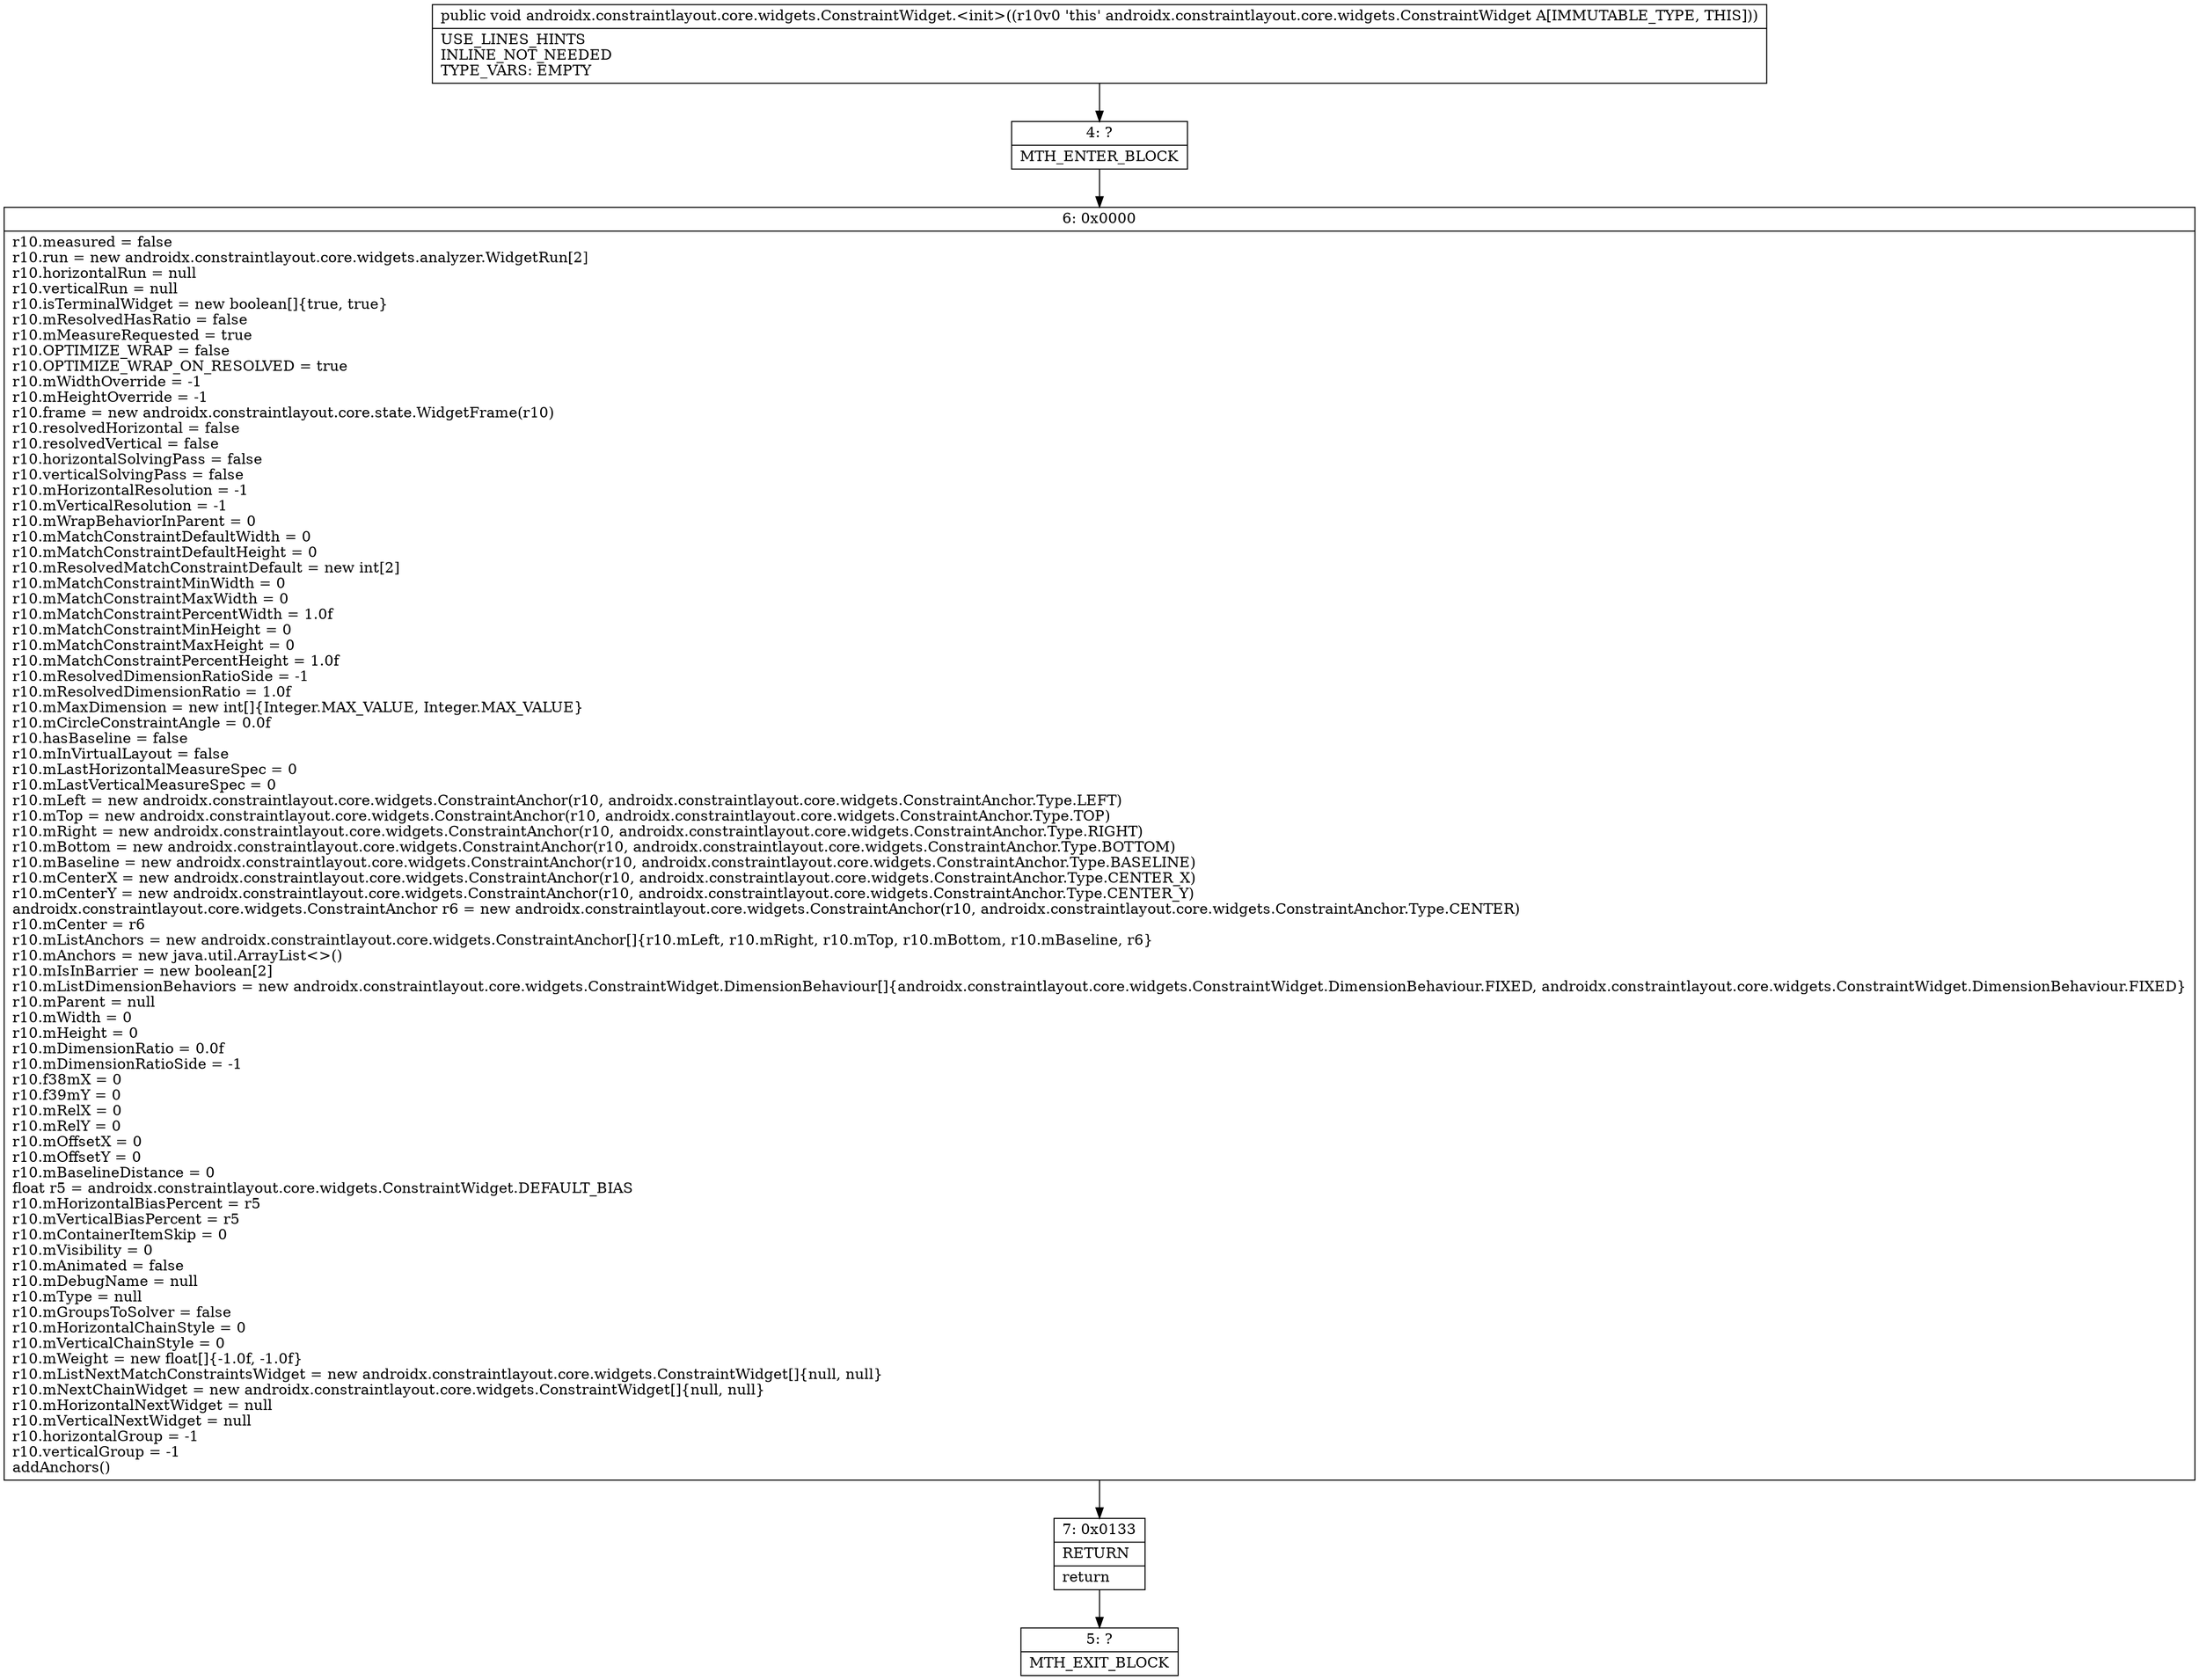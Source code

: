 digraph "CFG forandroidx.constraintlayout.core.widgets.ConstraintWidget.\<init\>()V" {
Node_4 [shape=record,label="{4\:\ ?|MTH_ENTER_BLOCK\l}"];
Node_6 [shape=record,label="{6\:\ 0x0000|r10.measured = false\lr10.run = new androidx.constraintlayout.core.widgets.analyzer.WidgetRun[2]\lr10.horizontalRun = null\lr10.verticalRun = null\lr10.isTerminalWidget = new boolean[]\{true, true\}\lr10.mResolvedHasRatio = false\lr10.mMeasureRequested = true\lr10.OPTIMIZE_WRAP = false\lr10.OPTIMIZE_WRAP_ON_RESOLVED = true\lr10.mWidthOverride = \-1\lr10.mHeightOverride = \-1\lr10.frame = new androidx.constraintlayout.core.state.WidgetFrame(r10)\lr10.resolvedHorizontal = false\lr10.resolvedVertical = false\lr10.horizontalSolvingPass = false\lr10.verticalSolvingPass = false\lr10.mHorizontalResolution = \-1\lr10.mVerticalResolution = \-1\lr10.mWrapBehaviorInParent = 0\lr10.mMatchConstraintDefaultWidth = 0\lr10.mMatchConstraintDefaultHeight = 0\lr10.mResolvedMatchConstraintDefault = new int[2]\lr10.mMatchConstraintMinWidth = 0\lr10.mMatchConstraintMaxWidth = 0\lr10.mMatchConstraintPercentWidth = 1.0f\lr10.mMatchConstraintMinHeight = 0\lr10.mMatchConstraintMaxHeight = 0\lr10.mMatchConstraintPercentHeight = 1.0f\lr10.mResolvedDimensionRatioSide = \-1\lr10.mResolvedDimensionRatio = 1.0f\lr10.mMaxDimension = new int[]\{Integer.MAX_VALUE, Integer.MAX_VALUE\}\lr10.mCircleConstraintAngle = 0.0f\lr10.hasBaseline = false\lr10.mInVirtualLayout = false\lr10.mLastHorizontalMeasureSpec = 0\lr10.mLastVerticalMeasureSpec = 0\lr10.mLeft = new androidx.constraintlayout.core.widgets.ConstraintAnchor(r10, androidx.constraintlayout.core.widgets.ConstraintAnchor.Type.LEFT)\lr10.mTop = new androidx.constraintlayout.core.widgets.ConstraintAnchor(r10, androidx.constraintlayout.core.widgets.ConstraintAnchor.Type.TOP)\lr10.mRight = new androidx.constraintlayout.core.widgets.ConstraintAnchor(r10, androidx.constraintlayout.core.widgets.ConstraintAnchor.Type.RIGHT)\lr10.mBottom = new androidx.constraintlayout.core.widgets.ConstraintAnchor(r10, androidx.constraintlayout.core.widgets.ConstraintAnchor.Type.BOTTOM)\lr10.mBaseline = new androidx.constraintlayout.core.widgets.ConstraintAnchor(r10, androidx.constraintlayout.core.widgets.ConstraintAnchor.Type.BASELINE)\lr10.mCenterX = new androidx.constraintlayout.core.widgets.ConstraintAnchor(r10, androidx.constraintlayout.core.widgets.ConstraintAnchor.Type.CENTER_X)\lr10.mCenterY = new androidx.constraintlayout.core.widgets.ConstraintAnchor(r10, androidx.constraintlayout.core.widgets.ConstraintAnchor.Type.CENTER_Y)\landroidx.constraintlayout.core.widgets.ConstraintAnchor r6 = new androidx.constraintlayout.core.widgets.ConstraintAnchor(r10, androidx.constraintlayout.core.widgets.ConstraintAnchor.Type.CENTER)\lr10.mCenter = r6\lr10.mListAnchors = new androidx.constraintlayout.core.widgets.ConstraintAnchor[]\{r10.mLeft, r10.mRight, r10.mTop, r10.mBottom, r10.mBaseline, r6\}\lr10.mAnchors = new java.util.ArrayList\<\>()\lr10.mIsInBarrier = new boolean[2]\lr10.mListDimensionBehaviors = new androidx.constraintlayout.core.widgets.ConstraintWidget.DimensionBehaviour[]\{androidx.constraintlayout.core.widgets.ConstraintWidget.DimensionBehaviour.FIXED, androidx.constraintlayout.core.widgets.ConstraintWidget.DimensionBehaviour.FIXED\}\lr10.mParent = null\lr10.mWidth = 0\lr10.mHeight = 0\lr10.mDimensionRatio = 0.0f\lr10.mDimensionRatioSide = \-1\lr10.f38mX = 0\lr10.f39mY = 0\lr10.mRelX = 0\lr10.mRelY = 0\lr10.mOffsetX = 0\lr10.mOffsetY = 0\lr10.mBaselineDistance = 0\lfloat r5 = androidx.constraintlayout.core.widgets.ConstraintWidget.DEFAULT_BIAS\lr10.mHorizontalBiasPercent = r5\lr10.mVerticalBiasPercent = r5\lr10.mContainerItemSkip = 0\lr10.mVisibility = 0\lr10.mAnimated = false\lr10.mDebugName = null\lr10.mType = null\lr10.mGroupsToSolver = false\lr10.mHorizontalChainStyle = 0\lr10.mVerticalChainStyle = 0\lr10.mWeight = new float[]\{\-1.0f, \-1.0f\}\lr10.mListNextMatchConstraintsWidget = new androidx.constraintlayout.core.widgets.ConstraintWidget[]\{null, null\}\lr10.mNextChainWidget = new androidx.constraintlayout.core.widgets.ConstraintWidget[]\{null, null\}\lr10.mHorizontalNextWidget = null\lr10.mVerticalNextWidget = null\lr10.horizontalGroup = \-1\lr10.verticalGroup = \-1\laddAnchors()\l}"];
Node_7 [shape=record,label="{7\:\ 0x0133|RETURN\l|return\l}"];
Node_5 [shape=record,label="{5\:\ ?|MTH_EXIT_BLOCK\l}"];
MethodNode[shape=record,label="{public void androidx.constraintlayout.core.widgets.ConstraintWidget.\<init\>((r10v0 'this' androidx.constraintlayout.core.widgets.ConstraintWidget A[IMMUTABLE_TYPE, THIS]))  | USE_LINES_HINTS\lINLINE_NOT_NEEDED\lTYPE_VARS: EMPTY\l}"];
MethodNode -> Node_4;Node_4 -> Node_6;
Node_6 -> Node_7;
Node_7 -> Node_5;
}

